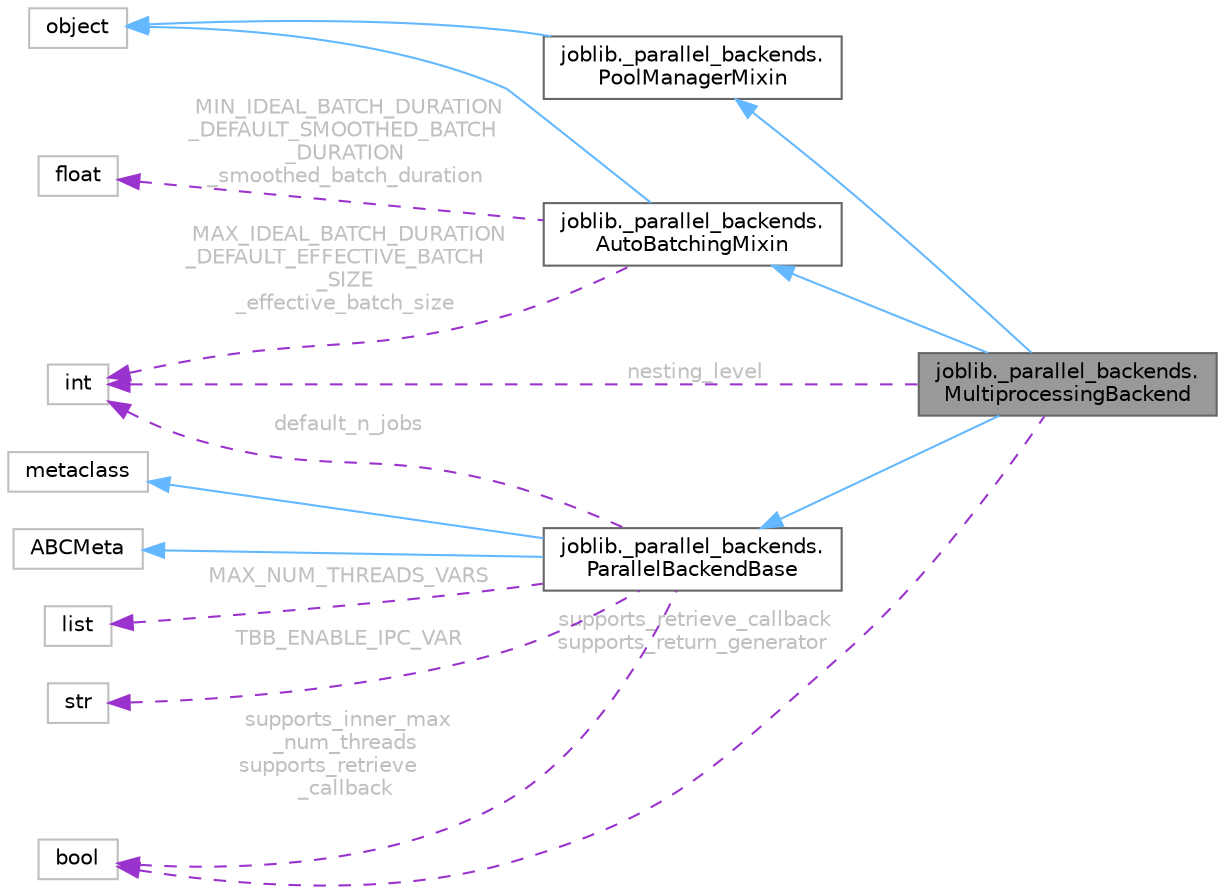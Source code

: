 digraph "joblib._parallel_backends.MultiprocessingBackend"
{
 // LATEX_PDF_SIZE
  bgcolor="transparent";
  edge [fontname=Helvetica,fontsize=10,labelfontname=Helvetica,labelfontsize=10];
  node [fontname=Helvetica,fontsize=10,shape=box,height=0.2,width=0.4];
  rankdir="LR";
  Node1 [id="Node000001",label="joblib._parallel_backends.\lMultiprocessingBackend",height=0.2,width=0.4,color="gray40", fillcolor="grey60", style="filled", fontcolor="black",tooltip=" "];
  Node2 -> Node1 [id="edge1_Node000001_Node000002",dir="back",color="steelblue1",style="solid",tooltip=" "];
  Node2 [id="Node000002",label="joblib._parallel_backends.\lPoolManagerMixin",height=0.2,width=0.4,color="gray40", fillcolor="white", style="filled",URL="$d9/d6d/classjoblib_1_1__parallel__backends_1_1PoolManagerMixin.html",tooltip=" "];
  Node3 -> Node2 [id="edge2_Node000002_Node000003",dir="back",color="steelblue1",style="solid",tooltip=" "];
  Node3 [id="Node000003",label="object",height=0.2,width=0.4,color="grey75", fillcolor="white", style="filled",tooltip=" "];
  Node4 -> Node1 [id="edge3_Node000001_Node000004",dir="back",color="steelblue1",style="solid",tooltip=" "];
  Node4 [id="Node000004",label="joblib._parallel_backends.\lAutoBatchingMixin",height=0.2,width=0.4,color="gray40", fillcolor="white", style="filled",URL="$d6/d37/classjoblib_1_1__parallel__backends_1_1AutoBatchingMixin.html",tooltip=" "];
  Node3 -> Node4 [id="edge4_Node000004_Node000003",dir="back",color="steelblue1",style="solid",tooltip=" "];
  Node5 -> Node4 [id="edge5_Node000004_Node000005",dir="back",color="darkorchid3",style="dashed",tooltip=" ",label=" MIN_IDEAL_BATCH_DURATION\n_DEFAULT_SMOOTHED_BATCH\l_DURATION\n_smoothed_batch_duration",fontcolor="grey" ];
  Node5 [id="Node000005",label="float",height=0.2,width=0.4,color="grey75", fillcolor="white", style="filled",tooltip=" "];
  Node6 -> Node4 [id="edge6_Node000004_Node000006",dir="back",color="darkorchid3",style="dashed",tooltip=" ",label=" MAX_IDEAL_BATCH_DURATION\n_DEFAULT_EFFECTIVE_BATCH\l_SIZE\n_effective_batch_size",fontcolor="grey" ];
  Node6 [id="Node000006",label="int",height=0.2,width=0.4,color="grey75", fillcolor="white", style="filled",tooltip=" "];
  Node7 -> Node1 [id="edge7_Node000001_Node000007",dir="back",color="steelblue1",style="solid",tooltip=" "];
  Node7 [id="Node000007",label="joblib._parallel_backends.\lParallelBackendBase",height=0.2,width=0.4,color="gray40", fillcolor="white", style="filled",URL="$da/de3/classjoblib_1_1__parallel__backends_1_1ParallelBackendBase.html",tooltip=" "];
  Node8 -> Node7 [id="edge8_Node000007_Node000008",dir="back",color="steelblue1",style="solid",tooltip=" "];
  Node8 [id="Node000008",label="metaclass",height=0.2,width=0.4,color="grey75", fillcolor="white", style="filled",URL="$d1/d9a/classmetaclass.html",tooltip=" "];
  Node9 -> Node7 [id="edge9_Node000007_Node000009",dir="back",color="steelblue1",style="solid",tooltip=" "];
  Node9 [id="Node000009",label="ABCMeta",height=0.2,width=0.4,color="grey75", fillcolor="white", style="filled",URL="$df/d42/classABCMeta.html",tooltip=" "];
  Node6 -> Node7 [id="edge10_Node000007_Node000006",dir="back",color="darkorchid3",style="dashed",tooltip=" ",label=" default_n_jobs",fontcolor="grey" ];
  Node10 -> Node7 [id="edge11_Node000007_Node000010",dir="back",color="darkorchid3",style="dashed",tooltip=" ",label=" supports_inner_max\l_num_threads\nsupports_retrieve\l_callback",fontcolor="grey" ];
  Node10 [id="Node000010",label="bool",height=0.2,width=0.4,color="grey75", fillcolor="white", style="filled",tooltip=" "];
  Node11 -> Node7 [id="edge12_Node000007_Node000011",dir="back",color="darkorchid3",style="dashed",tooltip=" ",label=" MAX_NUM_THREADS_VARS",fontcolor="grey" ];
  Node11 [id="Node000011",label="list",height=0.2,width=0.4,color="grey75", fillcolor="white", style="filled",tooltip=" "];
  Node12 -> Node7 [id="edge13_Node000007_Node000012",dir="back",color="darkorchid3",style="dashed",tooltip=" ",label=" TBB_ENABLE_IPC_VAR",fontcolor="grey" ];
  Node12 [id="Node000012",label="str",height=0.2,width=0.4,color="grey75", fillcolor="white", style="filled",tooltip=" "];
  Node10 -> Node1 [id="edge14_Node000001_Node000010",dir="back",color="darkorchid3",style="dashed",tooltip=" ",label=" supports_retrieve_callback\nsupports_return_generator",fontcolor="grey" ];
  Node6 -> Node1 [id="edge15_Node000001_Node000006",dir="back",color="darkorchid3",style="dashed",tooltip=" ",label=" nesting_level",fontcolor="grey" ];
}
